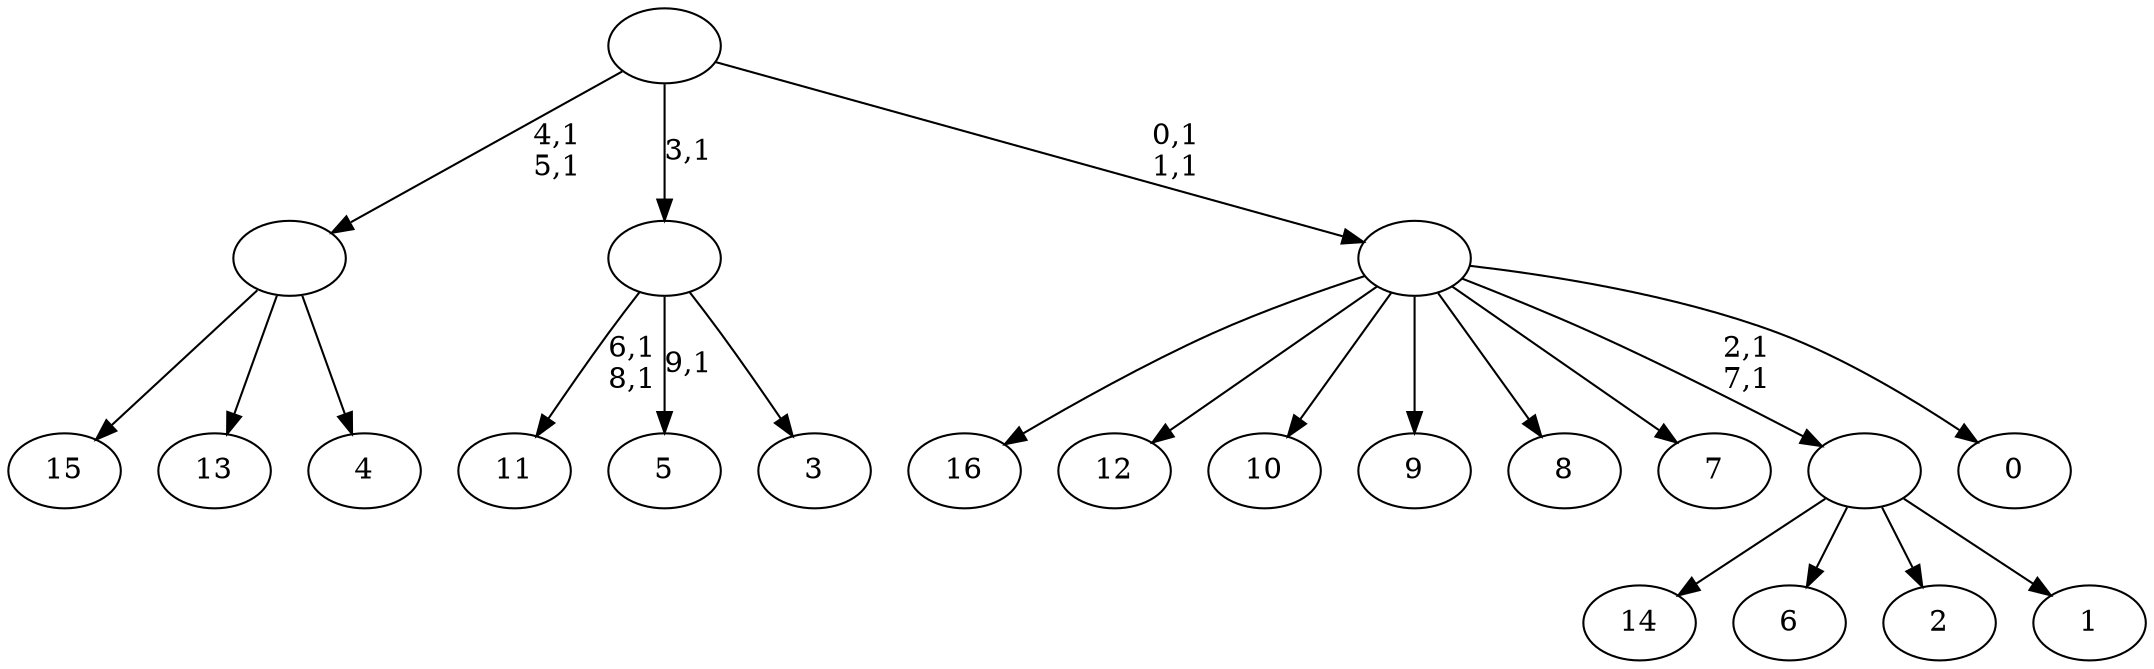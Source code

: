 digraph T {
	27 [label="16"]
	26 [label="15"]
	25 [label="14"]
	24 [label="13"]
	23 [label="12"]
	22 [label="11"]
	19 [label="10"]
	18 [label="9"]
	17 [label="8"]
	16 [label="7"]
	15 [label="6"]
	14 [label="5"]
	12 [label="4"]
	11 [label=""]
	9 [label="3"]
	8 [label=""]
	7 [label="2"]
	6 [label="1"]
	5 [label=""]
	3 [label="0"]
	2 [label=""]
	0 [label=""]
	11 -> 26 [label=""]
	11 -> 24 [label=""]
	11 -> 12 [label=""]
	8 -> 14 [label="9,1"]
	8 -> 22 [label="6,1\n8,1"]
	8 -> 9 [label=""]
	5 -> 25 [label=""]
	5 -> 15 [label=""]
	5 -> 7 [label=""]
	5 -> 6 [label=""]
	2 -> 5 [label="2,1\n7,1"]
	2 -> 27 [label=""]
	2 -> 23 [label=""]
	2 -> 19 [label=""]
	2 -> 18 [label=""]
	2 -> 17 [label=""]
	2 -> 16 [label=""]
	2 -> 3 [label=""]
	0 -> 2 [label="0,1\n1,1"]
	0 -> 11 [label="4,1\n5,1"]
	0 -> 8 [label="3,1"]
}
